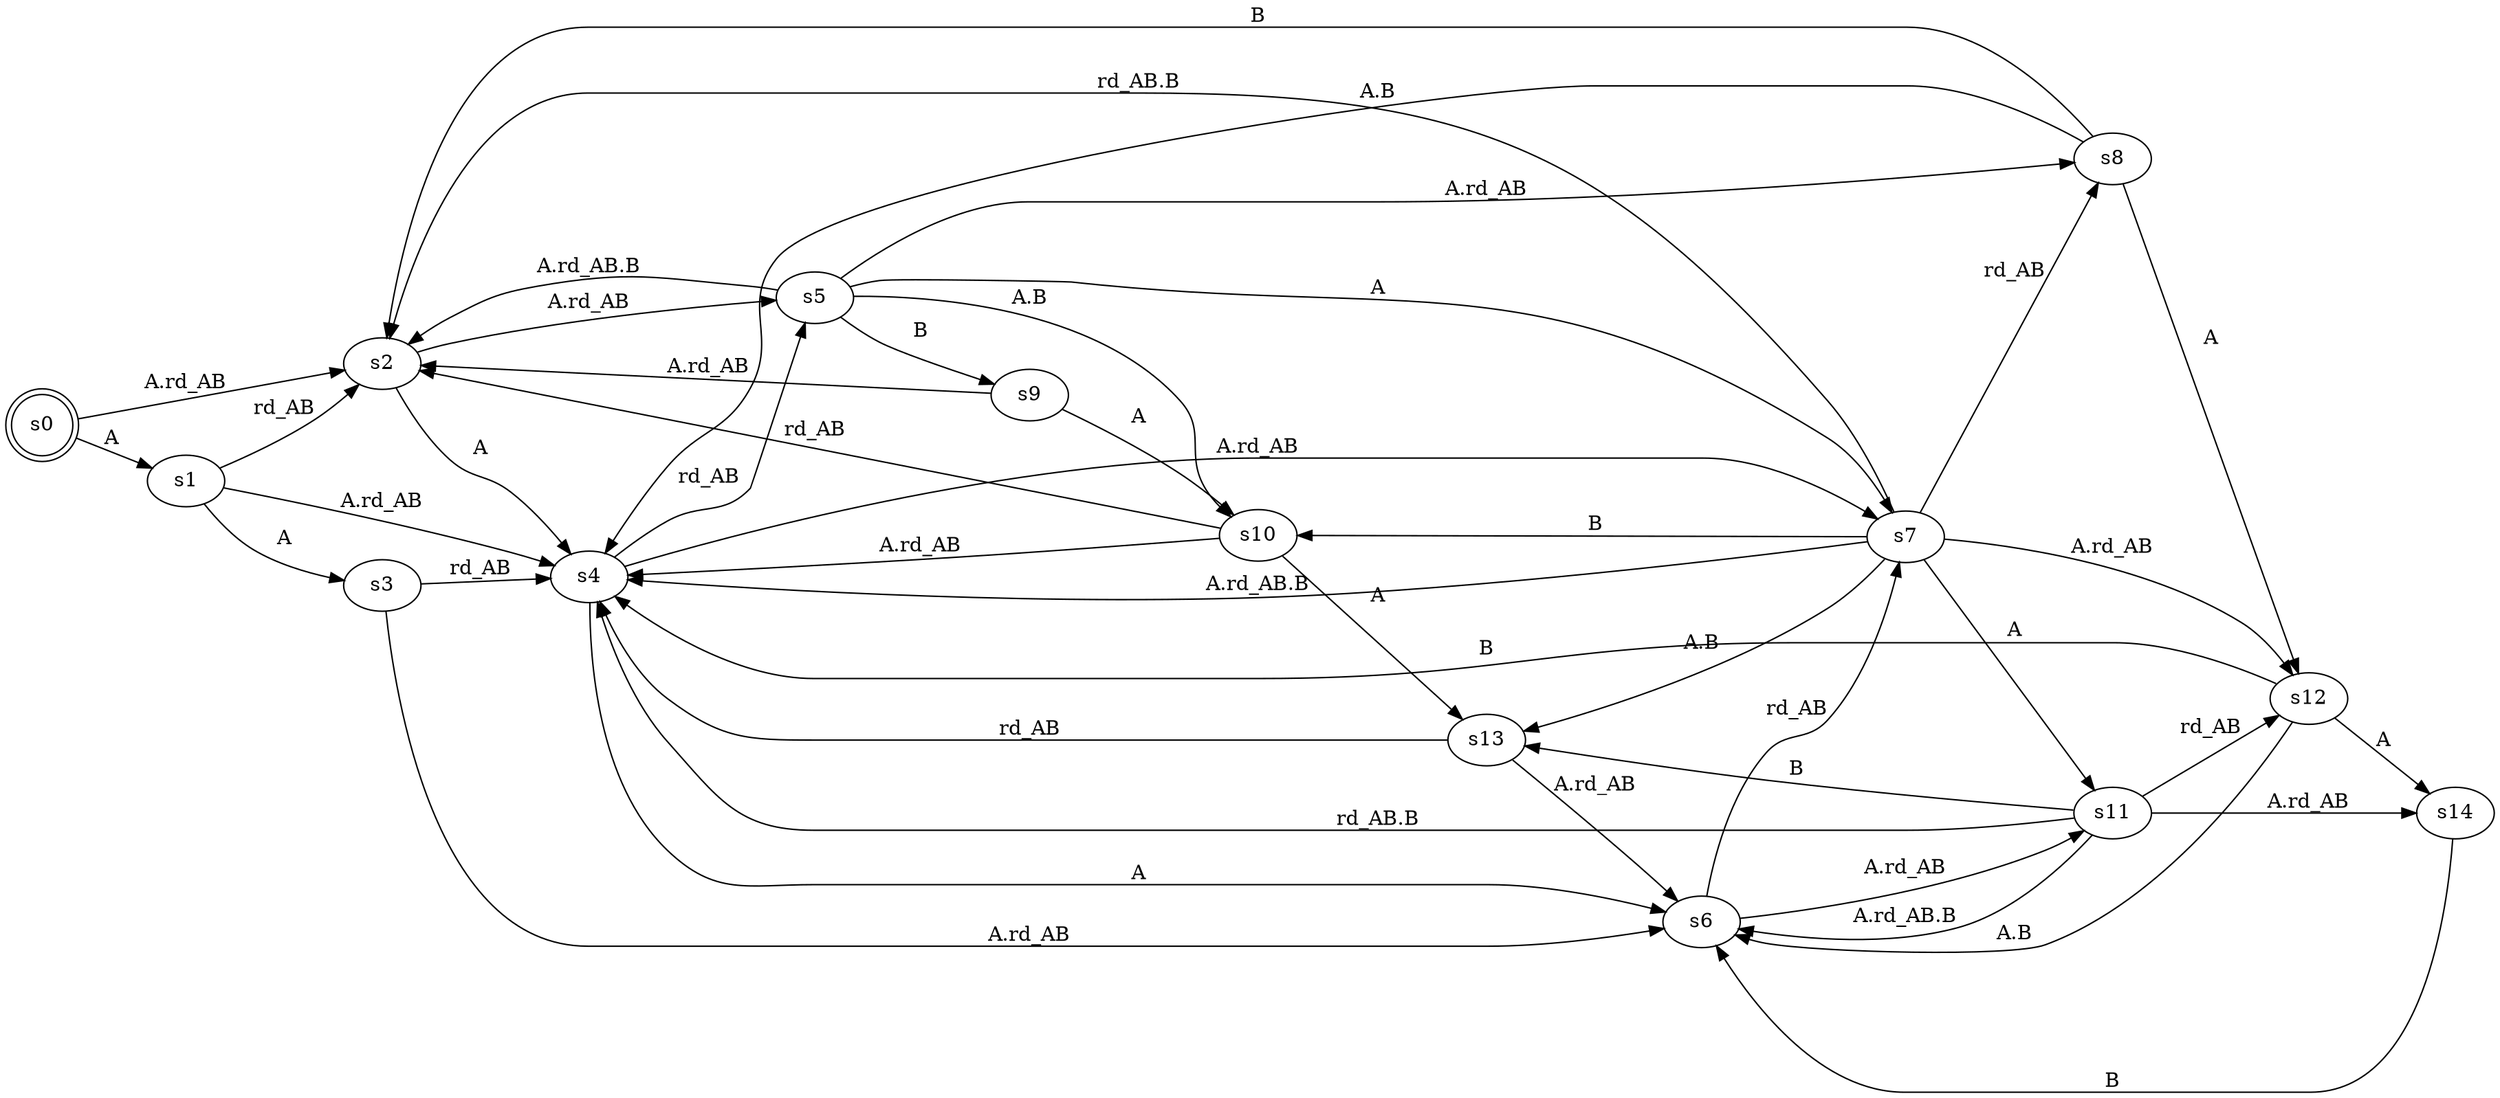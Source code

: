 digraph SDF_ab { 
  rankdir="LR"
  s0 [ shape="doublecircle" ]
  s0->s1 [
    label= "A"
  ] ;
  s0->s2 [
    label= "A.rd_AB"
  ] ;
  s1->s3 [
    label= "A"
  ] ;
  s1->s2 [
    label= "rd_AB"
  ] ;
  s1->s4 [
    label= "A.rd_AB"
  ] ;
  s2->s4 [
    label= "A"
  ] ;
  s2->s5 [
    label= "A.rd_AB"
  ] ;
  s3->s4 [
    label= "rd_AB"
  ] ;
  s3->s6 [
    label= "A.rd_AB"
  ] ;
  s4->s6 [
    label= "A"
  ] ;
  s4->s5 [
    label= "rd_AB"
  ] ;
  s4->s7 [
    label= "A.rd_AB"
  ] ;
  s5->s7 [
    label= "A"
  ] ;
  s5->s8 [
    label= "A.rd_AB"
  ] ;
  s5->s9 [
    label= "B"
  ] ;
  s5->s10 [
    label= "A.B"
  ] ;
  s5->s2 [
    label= "A.rd_AB.B"
  ] ;
  s6->s7 [
    label= "rd_AB"
  ] ;
  s6->s11 [
    label= "A.rd_AB"
  ] ;
  s7->s11 [
    label= "A"
  ] ;
  s7->s8 [
    label= "rd_AB"
  ] ;
  s7->s12 [
    label= "A.rd_AB"
  ] ;
  s7->s10 [
    label= "B"
  ] ;
  s7->s13 [
    label= "A.B"
  ] ;
  s7->s2 [
    label= "rd_AB.B"
  ] ;
  s7->s4 [
    label= "A.rd_AB.B"
  ] ;
  s8->s12 [
    label= "A"
  ] ;
  s8->s2 [
    label= "B"
  ] ;
  s8->s4 [
    label= "A.B"
  ] ;
  s9->s10 [
    label= "A"
  ] ;
  s9->s2 [
    label= "A.rd_AB"
  ] ;
  s10->s13 [
    label= "A"
  ] ;
  s10->s2 [
    label= "rd_AB"
  ] ;
  s10->s4 [
    label= "A.rd_AB"
  ] ;
  s11->s12 [
    label= "rd_AB"
  ] ;
  s11->s14 [
    label= "A.rd_AB"
  ] ;
  s11->s13 [
    label= "B"
  ] ;
  s11->s4 [
    label= "rd_AB.B"
  ] ;
  s11->s6 [
    label= "A.rd_AB.B"
  ] ;
  s12->s14 [
    label= "A"
  ] ;
  s12->s4 [
    label= "B"
  ] ;
  s12->s6 [
    label= "A.B"
  ] ;
  s13->s4 [
    label= "rd_AB"
  ] ;
  s13->s6 [
    label= "A.rd_AB"
  ] ;
  s14->s6 [
    label= "B"
  ] ;
}

